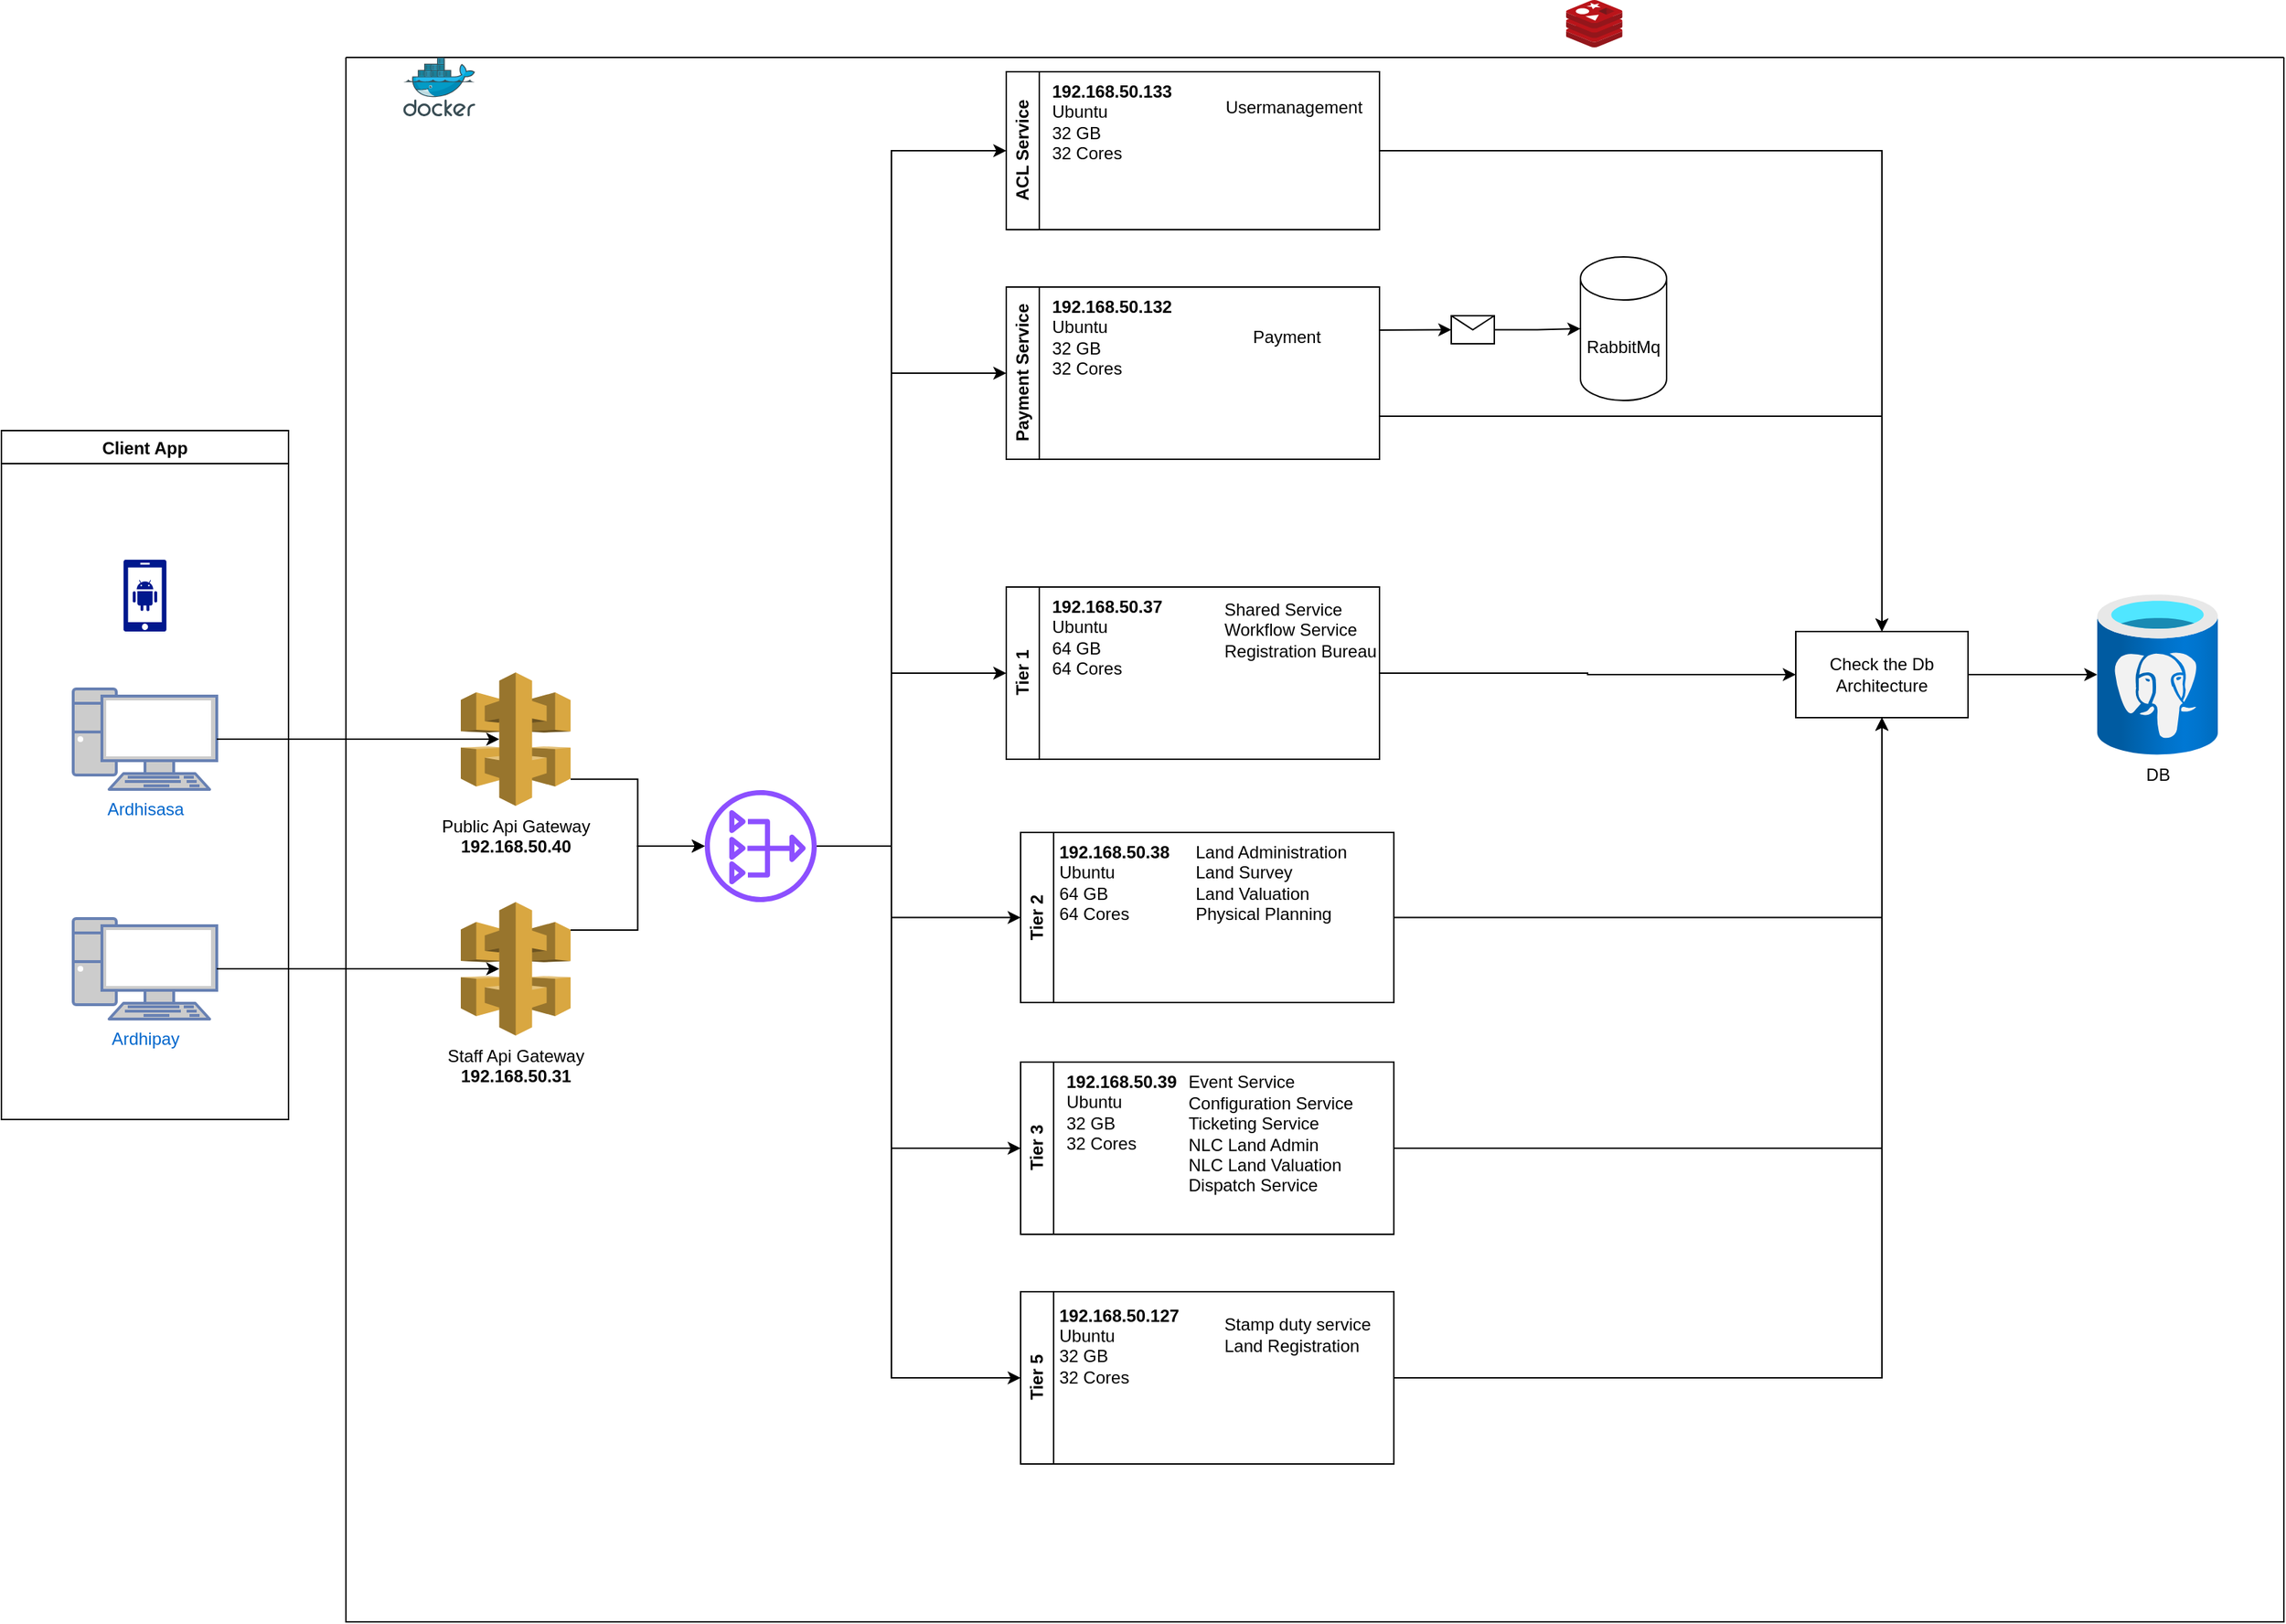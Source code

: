 <mxfile version="23.1.5" type="github">
  <diagram name="Page-1" id="X-Ikt2yS38_xHKI1-joO">
    <mxGraphModel dx="2171" dy="1164" grid="1" gridSize="10" guides="1" tooltips="1" connect="1" arrows="1" fold="1" page="1" pageScale="1" pageWidth="827" pageHeight="1169" math="0" shadow="0">
      <root>
        <mxCell id="0" />
        <mxCell id="1" parent="0" />
        <mxCell id="FhZttKuwCezYCY0k29h0-20" value="" style="swimlane;startSize=0;" parent="1" vertex="1">
          <mxGeometry x="280" y="40" width="1350" height="1090" as="geometry" />
        </mxCell>
        <mxCell id="FhZttKuwCezYCY0k29h0-2" value="" style="image;sketch=0;aspect=fixed;html=1;points=[];align=center;fontSize=12;image=img/lib/mscae/Docker.svg;" parent="FhZttKuwCezYCY0k29h0-20" vertex="1">
          <mxGeometry x="40" width="50" height="41" as="geometry" />
        </mxCell>
        <mxCell id="CQuIktSU1pAItVcYqkuW-55" style="edgeStyle=orthogonalEdgeStyle;rounded=0;orthogonalLoop=1;jettySize=auto;html=1;exitX=1;exitY=0.8;exitDx=0;exitDy=0;exitPerimeter=0;" edge="1" parent="FhZttKuwCezYCY0k29h0-20" source="FhZttKuwCezYCY0k29h0-26" target="CQuIktSU1pAItVcYqkuW-53">
          <mxGeometry relative="1" as="geometry" />
        </mxCell>
        <mxCell id="FhZttKuwCezYCY0k29h0-26" value="Public Api Gateway&lt;br&gt;&lt;b&gt;192.168.50.40&lt;/b&gt;" style="outlineConnect=0;dashed=0;verticalLabelPosition=bottom;verticalAlign=top;align=center;html=1;shape=mxgraph.aws3.api_gateway;fillColor=#D9A741;gradientColor=none;" parent="FhZttKuwCezYCY0k29h0-20" vertex="1">
          <mxGeometry x="80" y="428.5" width="76.5" height="93" as="geometry" />
        </mxCell>
        <mxCell id="CQuIktSU1pAItVcYqkuW-56" style="edgeStyle=orthogonalEdgeStyle;rounded=0;orthogonalLoop=1;jettySize=auto;html=1;exitX=1;exitY=0.21;exitDx=0;exitDy=0;exitPerimeter=0;" edge="1" parent="FhZttKuwCezYCY0k29h0-20" source="FhZttKuwCezYCY0k29h0-31" target="CQuIktSU1pAItVcYqkuW-53">
          <mxGeometry relative="1" as="geometry" />
        </mxCell>
        <mxCell id="FhZttKuwCezYCY0k29h0-31" value="Staff Api Gateway&lt;br&gt;&lt;b&gt;192.168.50.31&lt;/b&gt;" style="outlineConnect=0;dashed=0;verticalLabelPosition=bottom;verticalAlign=top;align=center;html=1;shape=mxgraph.aws3.api_gateway;fillColor=#D9A741;gradientColor=none;" parent="FhZttKuwCezYCY0k29h0-20" vertex="1">
          <mxGeometry x="80" y="588.5" width="76.5" height="93" as="geometry" />
        </mxCell>
        <mxCell id="CQuIktSU1pAItVcYqkuW-53" value="" style="sketch=0;outlineConnect=0;fontColor=#232F3E;gradientColor=none;fillColor=#8C4FFF;strokeColor=none;dashed=0;verticalLabelPosition=bottom;verticalAlign=top;align=center;html=1;fontSize=12;fontStyle=0;aspect=fixed;pointerEvents=1;shape=mxgraph.aws4.nat_gateway;" vertex="1" parent="FhZttKuwCezYCY0k29h0-20">
          <mxGeometry x="250" y="510.5" width="78" height="78" as="geometry" />
        </mxCell>
        <mxCell id="FhZttKuwCezYCY0k29h0-25" value="Client App" style="swimlane;" parent="1" vertex="1">
          <mxGeometry x="40" y="300" width="200" height="480" as="geometry" />
        </mxCell>
        <mxCell id="FhZttKuwCezYCY0k29h0-10" value="Ardhisasa" style="fontColor=#0066CC;verticalAlign=top;verticalLabelPosition=bottom;labelPosition=center;align=center;html=1;outlineConnect=0;fillColor=#CCCCCC;strokeColor=#6881B3;gradientColor=none;gradientDirection=north;strokeWidth=2;shape=mxgraph.networks.pc;" parent="FhZttKuwCezYCY0k29h0-25" vertex="1">
          <mxGeometry x="50" y="180" width="100" height="70" as="geometry" />
        </mxCell>
        <mxCell id="FhZttKuwCezYCY0k29h0-30" value="Ardhipay" style="fontColor=#0066CC;verticalAlign=top;verticalLabelPosition=bottom;labelPosition=center;align=center;html=1;outlineConnect=0;fillColor=#CCCCCC;strokeColor=#6881B3;gradientColor=none;gradientDirection=north;strokeWidth=2;shape=mxgraph.networks.pc;" parent="FhZttKuwCezYCY0k29h0-25" vertex="1">
          <mxGeometry x="50" y="340" width="100" height="70" as="geometry" />
        </mxCell>
        <mxCell id="CQuIktSU1pAItVcYqkuW-65" value="" style="sketch=0;aspect=fixed;pointerEvents=1;shadow=0;dashed=0;html=1;strokeColor=none;labelPosition=center;verticalLabelPosition=bottom;verticalAlign=top;align=center;fillColor=#00188D;shape=mxgraph.mscae.enterprise.android_phone" vertex="1" parent="FhZttKuwCezYCY0k29h0-25">
          <mxGeometry x="85" y="90" width="30" height="50" as="geometry" />
        </mxCell>
        <mxCell id="FhZttKuwCezYCY0k29h0-33" style="edgeStyle=orthogonalEdgeStyle;rounded=0;orthogonalLoop=1;jettySize=auto;html=1;entryX=0.35;entryY=0.5;entryDx=0;entryDy=0;entryPerimeter=0;" parent="1" source="FhZttKuwCezYCY0k29h0-10" target="FhZttKuwCezYCY0k29h0-26" edge="1">
          <mxGeometry relative="1" as="geometry" />
        </mxCell>
        <mxCell id="FhZttKuwCezYCY0k29h0-34" style="edgeStyle=orthogonalEdgeStyle;rounded=0;orthogonalLoop=1;jettySize=auto;html=1;entryX=0.35;entryY=0.5;entryDx=0;entryDy=0;entryPerimeter=0;" parent="1" source="FhZttKuwCezYCY0k29h0-30" target="FhZttKuwCezYCY0k29h0-31" edge="1">
          <mxGeometry relative="1" as="geometry" />
        </mxCell>
        <mxCell id="FhZttKuwCezYCY0k29h0-1" value="" style="image;sketch=0;aspect=fixed;html=1;points=[];align=center;fontSize=12;image=img/lib/mscae/Cache_Redis_Product.svg;" parent="1" vertex="1">
          <mxGeometry x="1130" width="39.29" height="33" as="geometry" />
        </mxCell>
        <mxCell id="CQuIktSU1pAItVcYqkuW-52" value="" style="group" vertex="1" connectable="0" parent="1">
          <mxGeometry x="740" y="50" width="854" height="910" as="geometry" />
        </mxCell>
        <mxCell id="FhZttKuwCezYCY0k29h0-29" value="ACL Service" style="swimlane;horizontal=0;whiteSpace=wrap;html=1;" parent="CQuIktSU1pAItVcYqkuW-52" vertex="1">
          <mxGeometry width="260" height="110" as="geometry" />
        </mxCell>
        <mxCell id="CQuIktSU1pAItVcYqkuW-22" value="&lt;b&gt;192.168.50.133&lt;br&gt;&lt;/b&gt;Ubuntu&lt;br&gt;32 GB&lt;br&gt;32 Cores" style="text;html=1;align=left;verticalAlign=middle;resizable=0;points=[];autosize=1;strokeColor=none;fillColor=none;" vertex="1" parent="FhZttKuwCezYCY0k29h0-29">
          <mxGeometry x="30" width="110" height="70" as="geometry" />
        </mxCell>
        <mxCell id="CQuIktSU1pAItVcYqkuW-32" value="Usermanagement" style="text;html=1;align=center;verticalAlign=middle;resizable=0;points=[];autosize=1;strokeColor=none;fillColor=none;" vertex="1" parent="FhZttKuwCezYCY0k29h0-29">
          <mxGeometry x="140" y="10" width="120" height="30" as="geometry" />
        </mxCell>
        <mxCell id="FhZttKuwCezYCY0k29h0-37" value="Payment Service" style="swimlane;horizontal=0;whiteSpace=wrap;html=1;" parent="CQuIktSU1pAItVcYqkuW-52" vertex="1">
          <mxGeometry y="150" width="260" height="120" as="geometry" />
        </mxCell>
        <mxCell id="CQuIktSU1pAItVcYqkuW-23" value="&lt;span style=&quot;background-color: initial;&quot;&gt;&lt;b&gt;192.168.50.132&lt;/b&gt;&lt;/span&gt;&lt;br&gt;&lt;span style=&quot;background-color: initial;&quot;&gt;Ubuntu&lt;/span&gt;&lt;br&gt;&lt;span style=&quot;background-color: initial;&quot;&gt;32 GB&lt;/span&gt;&lt;br&gt;&lt;span style=&quot;background-color: initial;&quot;&gt;32 Cores&lt;/span&gt;" style="text;html=1;align=left;verticalAlign=middle;resizable=0;points=[];autosize=1;strokeColor=none;fillColor=none;" vertex="1" parent="FhZttKuwCezYCY0k29h0-37">
          <mxGeometry x="30" width="110" height="70" as="geometry" />
        </mxCell>
        <mxCell id="CQuIktSU1pAItVcYqkuW-33" value="Payment" style="text;html=1;align=center;verticalAlign=middle;resizable=0;points=[];autosize=1;strokeColor=none;fillColor=none;" vertex="1" parent="FhZttKuwCezYCY0k29h0-37">
          <mxGeometry x="160" y="20" width="70" height="30" as="geometry" />
        </mxCell>
        <mxCell id="FhZttKuwCezYCY0k29h0-39" value="Tier 1" style="swimlane;horizontal=0;whiteSpace=wrap;html=1;" parent="CQuIktSU1pAItVcYqkuW-52" vertex="1">
          <mxGeometry y="359" width="260" height="120" as="geometry" />
        </mxCell>
        <mxCell id="CQuIktSU1pAItVcYqkuW-25" value="&lt;b&gt;&lt;span style=&quot;background-color: initial;&quot;&gt;192.168.50.37&lt;/span&gt;&lt;br&gt;&lt;/b&gt;&lt;span style=&quot;background-color: initial;&quot;&gt;Ubuntu&lt;/span&gt;&lt;br&gt;&lt;span style=&quot;background-color: initial;&quot;&gt;64 GB&lt;/span&gt;&lt;br&gt;&lt;span style=&quot;background-color: initial;&quot;&gt;64 Cores&lt;/span&gt;" style="text;html=1;align=left;verticalAlign=middle;resizable=0;points=[];autosize=1;strokeColor=none;fillColor=none;" vertex="1" parent="FhZttKuwCezYCY0k29h0-39">
          <mxGeometry x="30" width="100" height="70" as="geometry" />
        </mxCell>
        <mxCell id="CQuIktSU1pAItVcYqkuW-24" value="Shared Service&lt;br&gt;Workflow Service&lt;br&gt;Registration Bureau" style="text;html=1;align=left;verticalAlign=middle;resizable=0;points=[];autosize=1;strokeColor=none;fillColor=none;" vertex="1" parent="FhZttKuwCezYCY0k29h0-39">
          <mxGeometry x="150" width="130" height="60" as="geometry" />
        </mxCell>
        <mxCell id="CQuIktSU1pAItVcYqkuW-1" value="Tier 2" style="swimlane;horizontal=0;whiteSpace=wrap;html=1;" vertex="1" parent="CQuIktSU1pAItVcYqkuW-52">
          <mxGeometry x="10" y="530" width="260" height="118.5" as="geometry" />
        </mxCell>
        <mxCell id="CQuIktSU1pAItVcYqkuW-26" value="&lt;b&gt;192.168.50.38&lt;/b&gt;&lt;br style=&quot;border-color: var(--border-color);&quot;&gt;&lt;span style=&quot;border-color: var(--border-color); background-color: initial;&quot;&gt;Ubuntu&lt;/span&gt;&lt;br style=&quot;border-color: var(--border-color);&quot;&gt;&lt;span style=&quot;border-color: var(--border-color); background-color: initial;&quot;&gt;64 GB&lt;/span&gt;&lt;br style=&quot;border-color: var(--border-color);&quot;&gt;&lt;span style=&quot;border-color: var(--border-color); background-color: initial;&quot;&gt;64 Cores&lt;/span&gt;" style="text;html=1;align=left;verticalAlign=middle;resizable=0;points=[];autosize=1;strokeColor=none;fillColor=none;" vertex="1" parent="CQuIktSU1pAItVcYqkuW-1">
          <mxGeometry x="25" width="100" height="70" as="geometry" />
        </mxCell>
        <mxCell id="CQuIktSU1pAItVcYqkuW-27" value="Land Administration&lt;br&gt;Land Survey&lt;br&gt;Land Valuation&lt;br&gt;Physical Planning" style="text;html=1;align=left;verticalAlign=middle;resizable=0;points=[];autosize=1;strokeColor=none;fillColor=none;" vertex="1" parent="CQuIktSU1pAItVcYqkuW-1">
          <mxGeometry x="120" width="130" height="70" as="geometry" />
        </mxCell>
        <mxCell id="CQuIktSU1pAItVcYqkuW-16" value="Tier 3" style="swimlane;horizontal=0;whiteSpace=wrap;html=1;" vertex="1" parent="CQuIktSU1pAItVcYqkuW-52">
          <mxGeometry x="10" y="690" width="260" height="120" as="geometry" />
        </mxCell>
        <mxCell id="CQuIktSU1pAItVcYqkuW-29" value="&lt;b&gt;192.168.50.39&lt;br&gt;&lt;/b&gt;Ubuntu&lt;br&gt;32 GB&lt;br&gt;32 Cores" style="text;html=1;align=left;verticalAlign=middle;resizable=0;points=[];autosize=1;strokeColor=none;fillColor=none;" vertex="1" parent="CQuIktSU1pAItVcYqkuW-16">
          <mxGeometry x="30" width="100" height="70" as="geometry" />
        </mxCell>
        <mxCell id="CQuIktSU1pAItVcYqkuW-28" value="Event Service&lt;br&gt;Configuration Service&lt;br&gt;Ticketing Service&lt;br&gt;NLC Land Admin&lt;br&gt;NLC Land Valuation&lt;br&gt;Dispatch Service" style="text;html=1;align=left;verticalAlign=middle;resizable=0;points=[];autosize=1;strokeColor=none;fillColor=none;" vertex="1" parent="CQuIktSU1pAItVcYqkuW-16">
          <mxGeometry x="115" width="140" height="100" as="geometry" />
        </mxCell>
        <mxCell id="CQuIktSU1pAItVcYqkuW-18" value="Tier 5" style="swimlane;horizontal=0;whiteSpace=wrap;html=1;" vertex="1" parent="CQuIktSU1pAItVcYqkuW-52">
          <mxGeometry x="10" y="850" width="260" height="120" as="geometry" />
        </mxCell>
        <mxCell id="CQuIktSU1pAItVcYqkuW-30" value="Stamp duty service&lt;br&gt;Land Registration" style="text;html=1;align=left;verticalAlign=middle;resizable=0;points=[];autosize=1;strokeColor=none;fillColor=none;" vertex="1" parent="CQuIktSU1pAItVcYqkuW-18">
          <mxGeometry x="140" y="10" width="130" height="40" as="geometry" />
        </mxCell>
        <mxCell id="CQuIktSU1pAItVcYqkuW-31" value="&lt;b&gt;192.168.50.127&lt;br&gt;&lt;/b&gt;Ubuntu&lt;br&gt;32 GB&lt;br&gt;32 Cores&lt;div&gt;&lt;br&gt;&lt;/div&gt;" style="text;html=1;align=left;verticalAlign=middle;resizable=0;points=[];autosize=1;strokeColor=none;fillColor=none;" vertex="1" parent="CQuIktSU1pAItVcYqkuW-18">
          <mxGeometry x="25" width="110" height="90" as="geometry" />
        </mxCell>
        <mxCell id="FhZttKuwCezYCY0k29h0-36" value="RabbitMq" style="shape=cylinder3;whiteSpace=wrap;html=1;boundedLbl=1;backgroundOutline=1;size=15;" parent="CQuIktSU1pAItVcYqkuW-52" vertex="1">
          <mxGeometry x="400" y="129" width="60" height="100" as="geometry" />
        </mxCell>
        <mxCell id="CQuIktSU1pAItVcYqkuW-36" style="rounded=0;orthogonalLoop=1;jettySize=auto;html=1;entryX=0;entryY=0.5;entryDx=0;entryDy=0;entryPerimeter=0;edgeStyle=orthogonalEdgeStyle;" edge="1" parent="CQuIktSU1pAItVcYqkuW-52" source="CQuIktSU1pAItVcYqkuW-37" target="FhZttKuwCezYCY0k29h0-36">
          <mxGeometry relative="1" as="geometry" />
        </mxCell>
        <mxCell id="CQuIktSU1pAItVcYqkuW-37" value="" style="shape=message;html=1;html=1;outlineConnect=0;labelPosition=center;verticalLabelPosition=bottom;align=center;verticalAlign=top;" vertex="1" parent="CQuIktSU1pAItVcYqkuW-52">
          <mxGeometry x="310" y="170" width="30" height="19.5" as="geometry" />
        </mxCell>
        <mxCell id="CQuIktSU1pAItVcYqkuW-38" value="" style="rounded=0;orthogonalLoop=1;jettySize=auto;html=1;entryX=0;entryY=0.5;entryDx=0;entryDy=0;entryPerimeter=0;exitX=1;exitY=0.25;exitDx=0;exitDy=0;" edge="1" parent="CQuIktSU1pAItVcYqkuW-52" source="FhZttKuwCezYCY0k29h0-37" target="CQuIktSU1pAItVcYqkuW-37">
          <mxGeometry relative="1" as="geometry">
            <mxPoint x="540" y="250" as="sourcePoint" />
            <mxPoint x="666" y="251" as="targetPoint" />
          </mxGeometry>
        </mxCell>
        <mxCell id="CQuIktSU1pAItVcYqkuW-45" value="Check the Db Architecture" style="rounded=0;whiteSpace=wrap;html=1;" vertex="1" parent="CQuIktSU1pAItVcYqkuW-52">
          <mxGeometry x="550" y="390" width="120" height="60" as="geometry" />
        </mxCell>
        <mxCell id="CQuIktSU1pAItVcYqkuW-39" style="edgeStyle=orthogonalEdgeStyle;rounded=0;orthogonalLoop=1;jettySize=auto;html=1;entryX=0.5;entryY=0;entryDx=0;entryDy=0;" edge="1" parent="CQuIktSU1pAItVcYqkuW-52" source="FhZttKuwCezYCY0k29h0-29" target="CQuIktSU1pAItVcYqkuW-45">
          <mxGeometry relative="1" as="geometry">
            <mxPoint x="579.381" y="305" as="targetPoint" />
          </mxGeometry>
        </mxCell>
        <mxCell id="CQuIktSU1pAItVcYqkuW-46" style="edgeStyle=orthogonalEdgeStyle;rounded=0;orthogonalLoop=1;jettySize=auto;html=1;exitX=1;exitY=0.75;exitDx=0;exitDy=0;entryX=0.5;entryY=0;entryDx=0;entryDy=0;" edge="1" parent="CQuIktSU1pAItVcYqkuW-52" source="FhZttKuwCezYCY0k29h0-37" target="CQuIktSU1pAItVcYqkuW-45">
          <mxGeometry relative="1" as="geometry" />
        </mxCell>
        <mxCell id="CQuIktSU1pAItVcYqkuW-41" style="edgeStyle=orthogonalEdgeStyle;rounded=0;orthogonalLoop=1;jettySize=auto;html=1;entryX=0;entryY=0.5;entryDx=0;entryDy=0;" edge="1" parent="CQuIktSU1pAItVcYqkuW-52" source="FhZttKuwCezYCY0k29h0-39" target="CQuIktSU1pAItVcYqkuW-45">
          <mxGeometry relative="1" as="geometry">
            <mxPoint x="530" y="370" as="targetPoint" />
          </mxGeometry>
        </mxCell>
        <mxCell id="CQuIktSU1pAItVcYqkuW-47" style="edgeStyle=orthogonalEdgeStyle;rounded=0;orthogonalLoop=1;jettySize=auto;html=1;entryX=0.5;entryY=1;entryDx=0;entryDy=0;exitX=1;exitY=0.5;exitDx=0;exitDy=0;" edge="1" parent="CQuIktSU1pAItVcYqkuW-52" source="CQuIktSU1pAItVcYqkuW-1" target="CQuIktSU1pAItVcYqkuW-45">
          <mxGeometry relative="1" as="geometry">
            <mxPoint x="260" y="560" as="sourcePoint" />
          </mxGeometry>
        </mxCell>
        <mxCell id="CQuIktSU1pAItVcYqkuW-48" style="edgeStyle=orthogonalEdgeStyle;rounded=0;orthogonalLoop=1;jettySize=auto;html=1;exitX=1;exitY=0.5;exitDx=0;exitDy=0;entryX=0.5;entryY=1;entryDx=0;entryDy=0;" edge="1" parent="CQuIktSU1pAItVcYqkuW-52" source="CQuIktSU1pAItVcYqkuW-16" target="CQuIktSU1pAItVcYqkuW-45">
          <mxGeometry relative="1" as="geometry">
            <mxPoint x="600" y="410" as="targetPoint" />
          </mxGeometry>
        </mxCell>
        <mxCell id="CQuIktSU1pAItVcYqkuW-49" style="edgeStyle=orthogonalEdgeStyle;rounded=0;orthogonalLoop=1;jettySize=auto;html=1;exitX=1;exitY=0.5;exitDx=0;exitDy=0;entryX=0.5;entryY=1;entryDx=0;entryDy=0;" edge="1" parent="CQuIktSU1pAItVcYqkuW-52" source="CQuIktSU1pAItVcYqkuW-18" target="CQuIktSU1pAItVcYqkuW-45">
          <mxGeometry relative="1" as="geometry">
            <mxPoint x="600" y="410" as="targetPoint" />
          </mxGeometry>
        </mxCell>
        <mxCell id="CQuIktSU1pAItVcYqkuW-50" value="DB" style="image;aspect=fixed;html=1;points=[];align=center;fontSize=12;image=img/lib/azure2/databases/Azure_Database_PostgreSQL_Server.svg;" vertex="1" parent="CQuIktSU1pAItVcYqkuW-52">
          <mxGeometry x="760" y="364" width="84" height="112" as="geometry" />
        </mxCell>
        <mxCell id="CQuIktSU1pAItVcYqkuW-51" style="edgeStyle=orthogonalEdgeStyle;rounded=0;orthogonalLoop=1;jettySize=auto;html=1;" edge="1" parent="CQuIktSU1pAItVcYqkuW-52" source="CQuIktSU1pAItVcYqkuW-45" target="CQuIktSU1pAItVcYqkuW-50">
          <mxGeometry relative="1" as="geometry" />
        </mxCell>
        <mxCell id="CQuIktSU1pAItVcYqkuW-58" style="edgeStyle=orthogonalEdgeStyle;rounded=0;orthogonalLoop=1;jettySize=auto;html=1;entryX=0;entryY=0.5;entryDx=0;entryDy=0;" edge="1" parent="1" source="CQuIktSU1pAItVcYqkuW-53" target="FhZttKuwCezYCY0k29h0-29">
          <mxGeometry relative="1" as="geometry">
            <Array as="points">
              <mxPoint x="660" y="589" />
              <mxPoint x="660" y="105" />
            </Array>
          </mxGeometry>
        </mxCell>
        <mxCell id="CQuIktSU1pAItVcYqkuW-60" style="edgeStyle=orthogonalEdgeStyle;rounded=0;orthogonalLoop=1;jettySize=auto;html=1;entryX=0;entryY=0.5;entryDx=0;entryDy=0;" edge="1" parent="1" source="CQuIktSU1pAItVcYqkuW-53" target="CQuIktSU1pAItVcYqkuW-18">
          <mxGeometry relative="1" as="geometry">
            <Array as="points">
              <mxPoint x="660" y="589" />
              <mxPoint x="660" y="960" />
            </Array>
          </mxGeometry>
        </mxCell>
        <mxCell id="CQuIktSU1pAItVcYqkuW-61" style="edgeStyle=orthogonalEdgeStyle;rounded=0;orthogonalLoop=1;jettySize=auto;html=1;entryX=0;entryY=0.5;entryDx=0;entryDy=0;" edge="1" parent="1" source="CQuIktSU1pAItVcYqkuW-53" target="FhZttKuwCezYCY0k29h0-37">
          <mxGeometry relative="1" as="geometry">
            <Array as="points">
              <mxPoint x="660" y="589" />
              <mxPoint x="660" y="260" />
            </Array>
          </mxGeometry>
        </mxCell>
        <mxCell id="CQuIktSU1pAItVcYqkuW-62" style="edgeStyle=orthogonalEdgeStyle;rounded=0;orthogonalLoop=1;jettySize=auto;html=1;entryX=0;entryY=0.5;entryDx=0;entryDy=0;" edge="1" parent="1" source="CQuIktSU1pAItVcYqkuW-53" target="FhZttKuwCezYCY0k29h0-39">
          <mxGeometry relative="1" as="geometry">
            <Array as="points">
              <mxPoint x="660" y="589" />
              <mxPoint x="660" y="469" />
            </Array>
          </mxGeometry>
        </mxCell>
        <mxCell id="CQuIktSU1pAItVcYqkuW-63" style="edgeStyle=orthogonalEdgeStyle;rounded=0;orthogonalLoop=1;jettySize=auto;html=1;entryX=0;entryY=0.5;entryDx=0;entryDy=0;" edge="1" parent="1" source="CQuIktSU1pAItVcYqkuW-53" target="CQuIktSU1pAItVcYqkuW-1">
          <mxGeometry relative="1" as="geometry">
            <Array as="points">
              <mxPoint x="660" y="589" />
              <mxPoint x="660" y="639" />
            </Array>
          </mxGeometry>
        </mxCell>
        <mxCell id="CQuIktSU1pAItVcYqkuW-64" style="edgeStyle=orthogonalEdgeStyle;rounded=0;orthogonalLoop=1;jettySize=auto;html=1;entryX=0;entryY=0.5;entryDx=0;entryDy=0;" edge="1" parent="1" source="CQuIktSU1pAItVcYqkuW-53" target="CQuIktSU1pAItVcYqkuW-16">
          <mxGeometry relative="1" as="geometry">
            <Array as="points">
              <mxPoint x="660" y="589" />
              <mxPoint x="660" y="800" />
            </Array>
          </mxGeometry>
        </mxCell>
      </root>
    </mxGraphModel>
  </diagram>
</mxfile>
